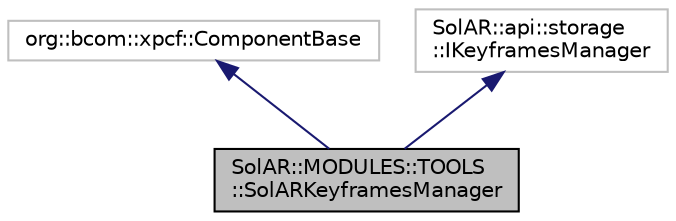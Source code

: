 digraph "SolAR::MODULES::TOOLS::SolARKeyframesManager"
{
 // LATEX_PDF_SIZE
  edge [fontname="Helvetica",fontsize="10",labelfontname="Helvetica",labelfontsize="10"];
  node [fontname="Helvetica",fontsize="10",shape=record];
  Node1 [label="SolAR::MODULES::TOOLS\l::SolARKeyframesManager",height=0.2,width=0.4,color="black", fillcolor="grey75", style="filled", fontcolor="black",tooltip="A storage component to store a persistent set of keyframes, based on a std::set."];
  Node2 -> Node1 [dir="back",color="midnightblue",fontsize="10",style="solid",fontname="Helvetica"];
  Node2 [label="org::bcom::xpcf::ComponentBase",height=0.2,width=0.4,color="grey75", fillcolor="white", style="filled",tooltip=" "];
  Node3 -> Node1 [dir="back",color="midnightblue",fontsize="10",style="solid",fontname="Helvetica"];
  Node3 [label="SolAR::api::storage\l::IKeyframesManager",height=0.2,width=0.4,color="grey75", fillcolor="white", style="filled",tooltip=" "];
}
